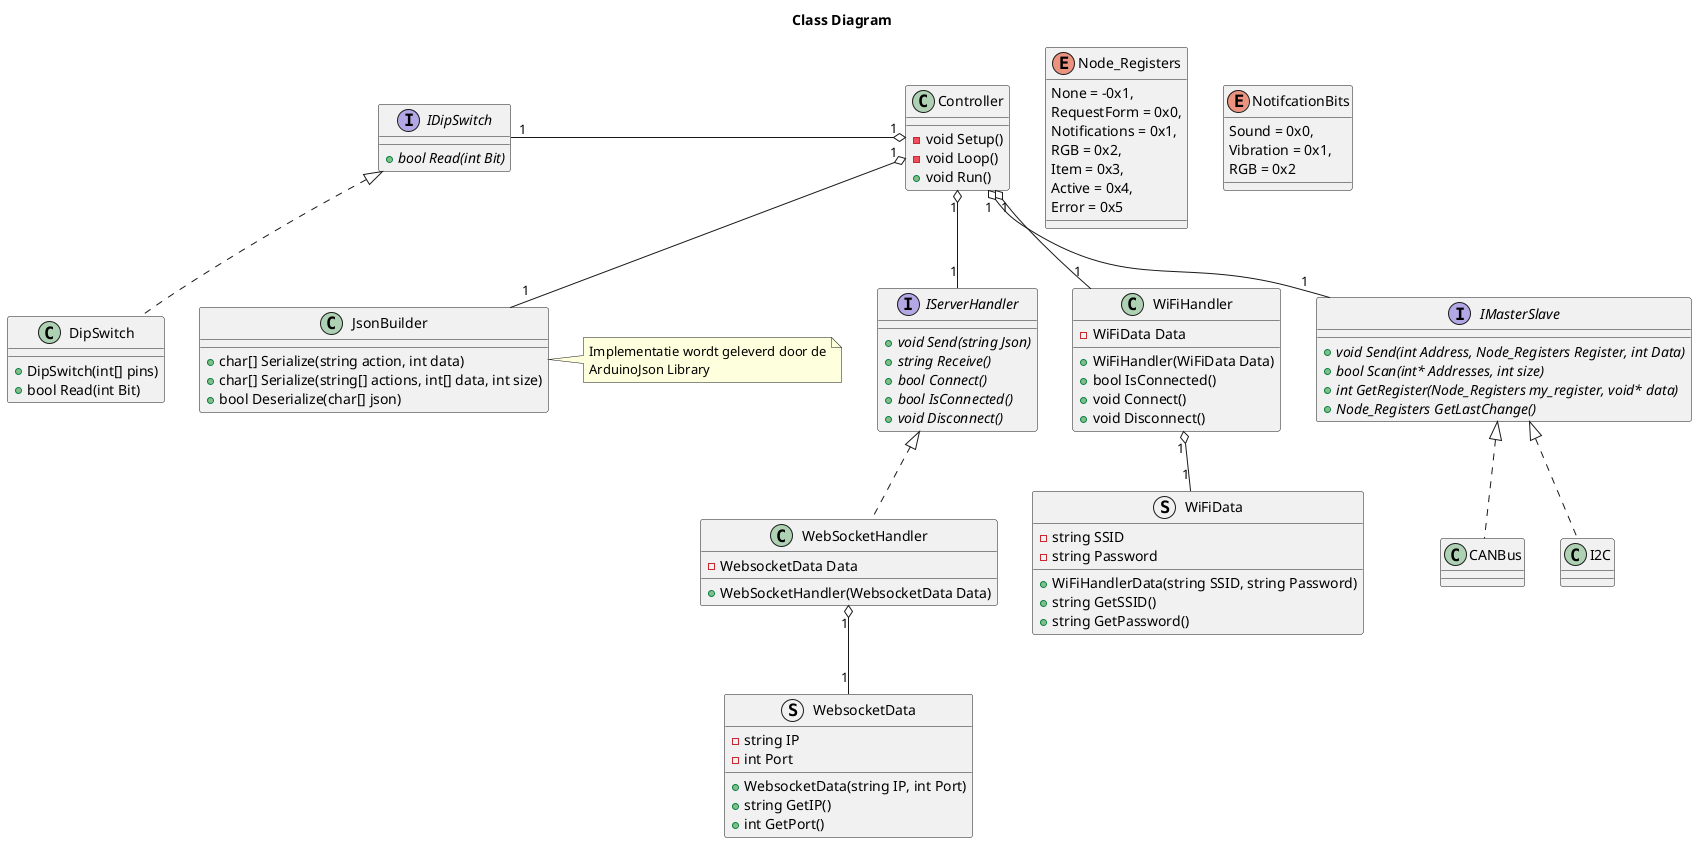 @startuml ClassDiagram
Title Class Diagram

Class Controller
{
    {method} - void Setup()
    {method} - void Loop()
    {method} + void Run()
}

Interface IServerHandler
{
    {abstract} + void Send(string Json)
    {abstract} + string Receive()
    {abstract} + bool Connect()
    {abstract} + bool IsConnected()
    {abstract} + void Disconnect()
}

Class WiFiHandler
{
    {field} - WiFiData Data
    {method} + WiFiHandler(WiFiData Data)
    {method} + bool IsConnected()
    {method} + void Connect()
    {method} + void Disconnect()
}

Class WebSocketHandler
{
    {field} - WebsocketData Data
    {method} + WebSocketHandler(WebsocketData Data)
}

Struct WebsocketData
{
    {field} - string IP
    {field} - int Port

    {method} + WebsocketData(string IP, int Port)
    {method} + string GetIP()
    {method} + int GetPort()
}

Struct WiFiData
{
    {field} - string SSID
    {field} - string Password

    {method} + WiFiHandlerData(string SSID, string Password)
    {method} + string GetSSID()
    {method} + string GetPassword()
}

Interface IDipSwitch
{
    {abstract} + bool Read(int Bit)
}

class DipSwitch
{
    {method} + DipSwitch(int[] pins)
    {method} + bool Read(int Bit)
}


Interface IMasterSlave
{
    {abstract} + void Send(int Address, Node_Registers Register, int Data)
    {abstract} + bool Scan(int* Addresses, int size)
    {abstract} + int GetRegister(Node_Registers my_register, void* data)
    {abstract} + Node_Registers GetLastChange()

}

enum Node_Registers
{
    None = -0x1,
    RequestForm = 0x0,
    Notifications = 0x1,
    RGB = 0x2,
    Item = 0x3,
    Active = 0x4,
    Error = 0x5
}

enum NotifcationBits 
{
    Sound = 0x0,
    Vibration = 0x1,
    RGB = 0x2
}


Class JsonBuilder
{
    {method} + char[] Serialize(string action, int data)
    {method} + char[] Serialize(string[] actions, int[] data, int size)
    {method} + bool Deserialize(char[] json)
}

note right of JsonBuilder : Implementatie wordt geleverd door de\nArduinoJson Library

' EMPTY CLASSES
Class CANBus
Class I2C
' END OF EMPYY CLASSES 

IMasterSlave <|.. I2C
IMasterSlave <|.. CANBus
IDipSwitch <|.. DipSwitch
IServerHandler <|.. WebSocketHandler

Controller "1" o-- "1" WiFiHandler
Controller "1" o-- "1" IMasterSlave
Controller "1" o-- "1" JsonBuilder
Controller "1" o-left- "1" IDipSwitch
Controller "1" o-- "1" IServerHandler

WiFiHandler "1" o-- "1" WiFiData
WebSocketHandler "1" o-- "1" WebsocketData


@enduml
